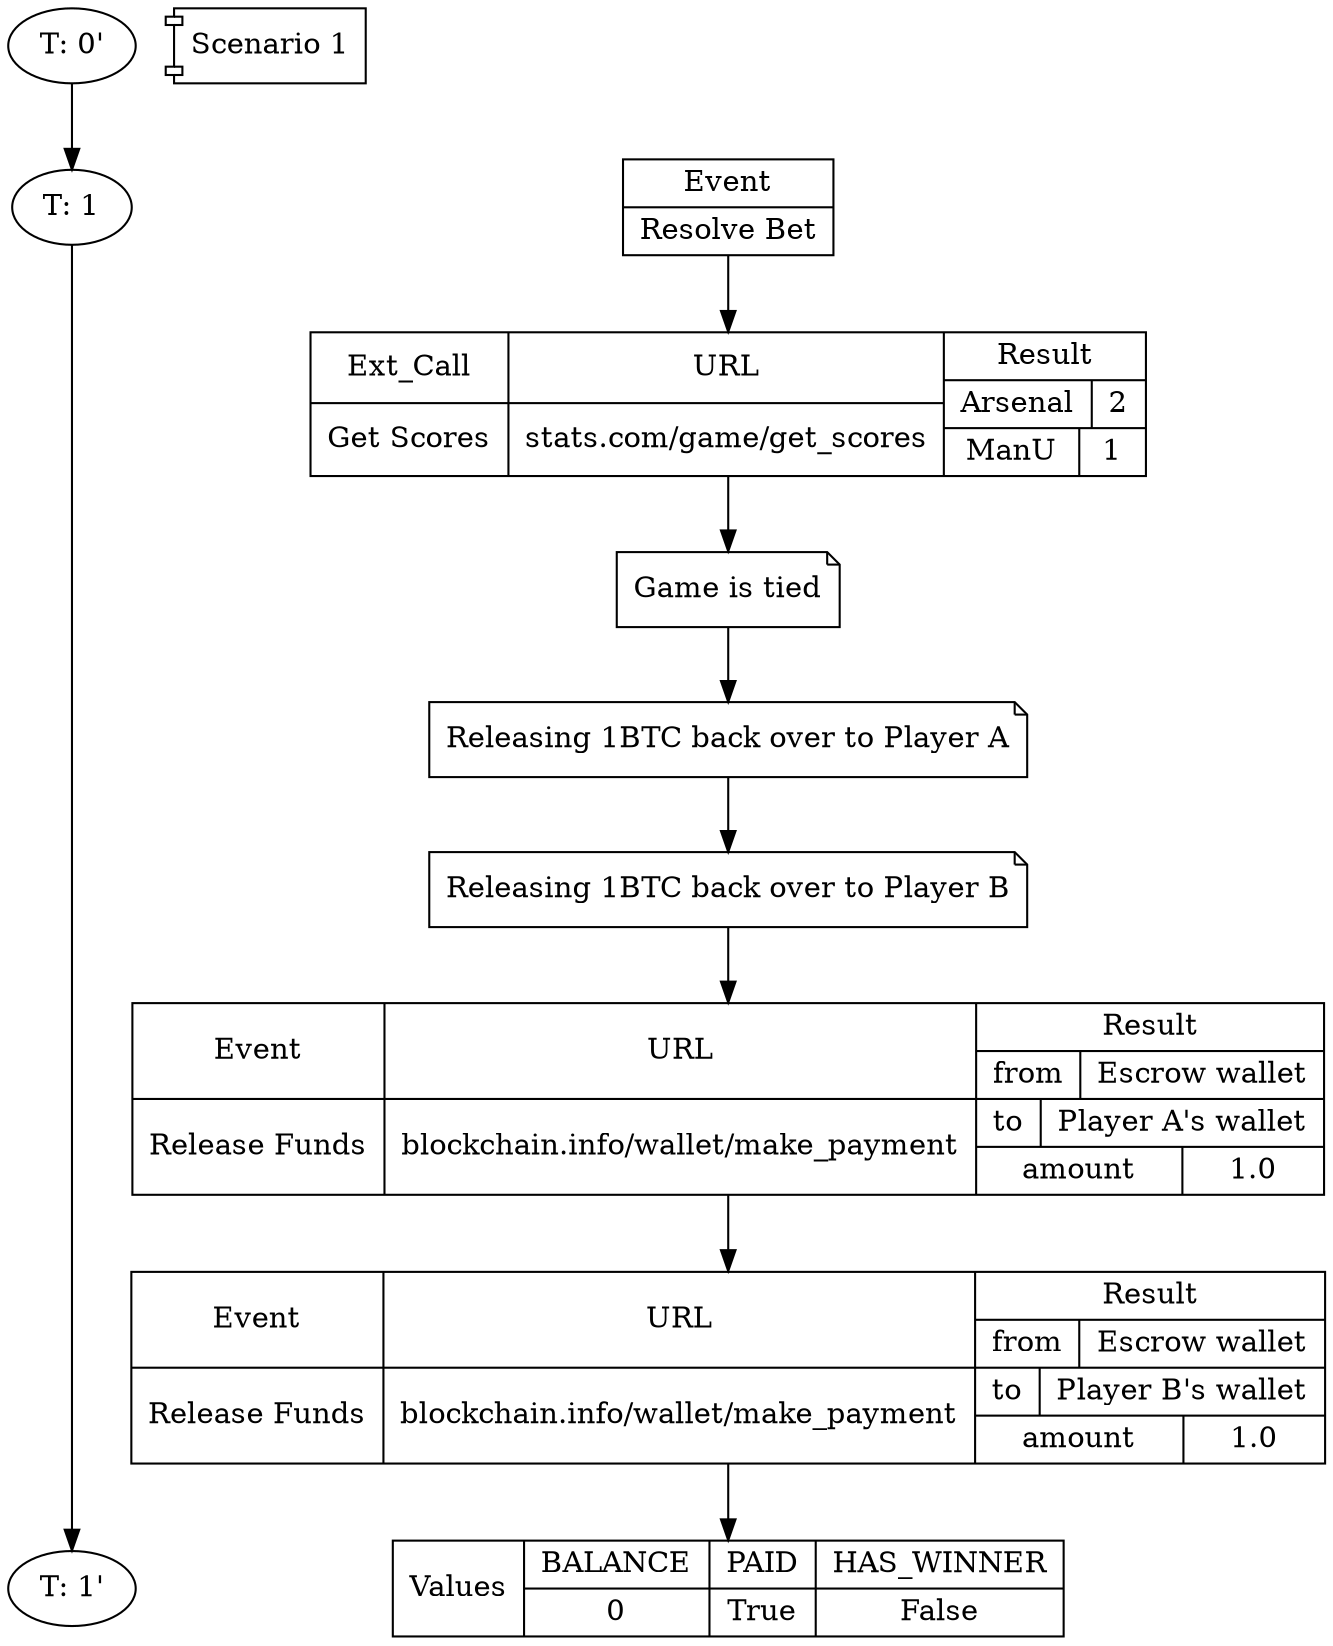 digraph Scenario_2 {
  rankdir=TB;
  T0_P [label="T: 0'"];
  S1 [shape=component; label="Scenario 1"];
  {rank = same; "T0_P"; "S1" };

  T1 [label="T: 1"];
  E1 [shape=record; label="{Event|Resolve Bet}"];
  {rank = same; "T1"; "E1"};

  XC1 [shape=record; label="{Ext_Call|Get Scores}|{URL|stats.com/game/get_scores}|{Result|{Arsenal|2}|{ManU|1}}"];
  
  N1 [shape=note; label="Game is tied"];
  N2 [shape=note; label="Releasing 1BTC back over to Player A"];
  N3 [shape=note; label="Releasing 1BTC back over to Player B"];
  
  XC2 [shape=record; label="{Event|Release Funds}|{URL|blockchain.info/wallet/make_payment}|{Result|{from|Escrow wallet}|{to|Player A's wallet}|{amount|1.0}}"];
  XC3 [shape=record; label="{Event|Release Funds}|{URL|blockchain.info/wallet/make_payment}|{Result|{from|Escrow wallet}|{to|Player B's wallet}|{amount|1.0}}"];

  T1_P [label="T: 1'"];
  R [shape=record; label="Values|{BALANCE|0}|{PAID|True}|{HAS_WINNER|False}"];
  {rank = same; "T1_P"; "R"};

  T0_P -> T1;
  T1 -> T1_P;
  
  E1 -> XC1 -> N1 -> N2 -> N3 -> XC2 -> XC3 -> R;
}
